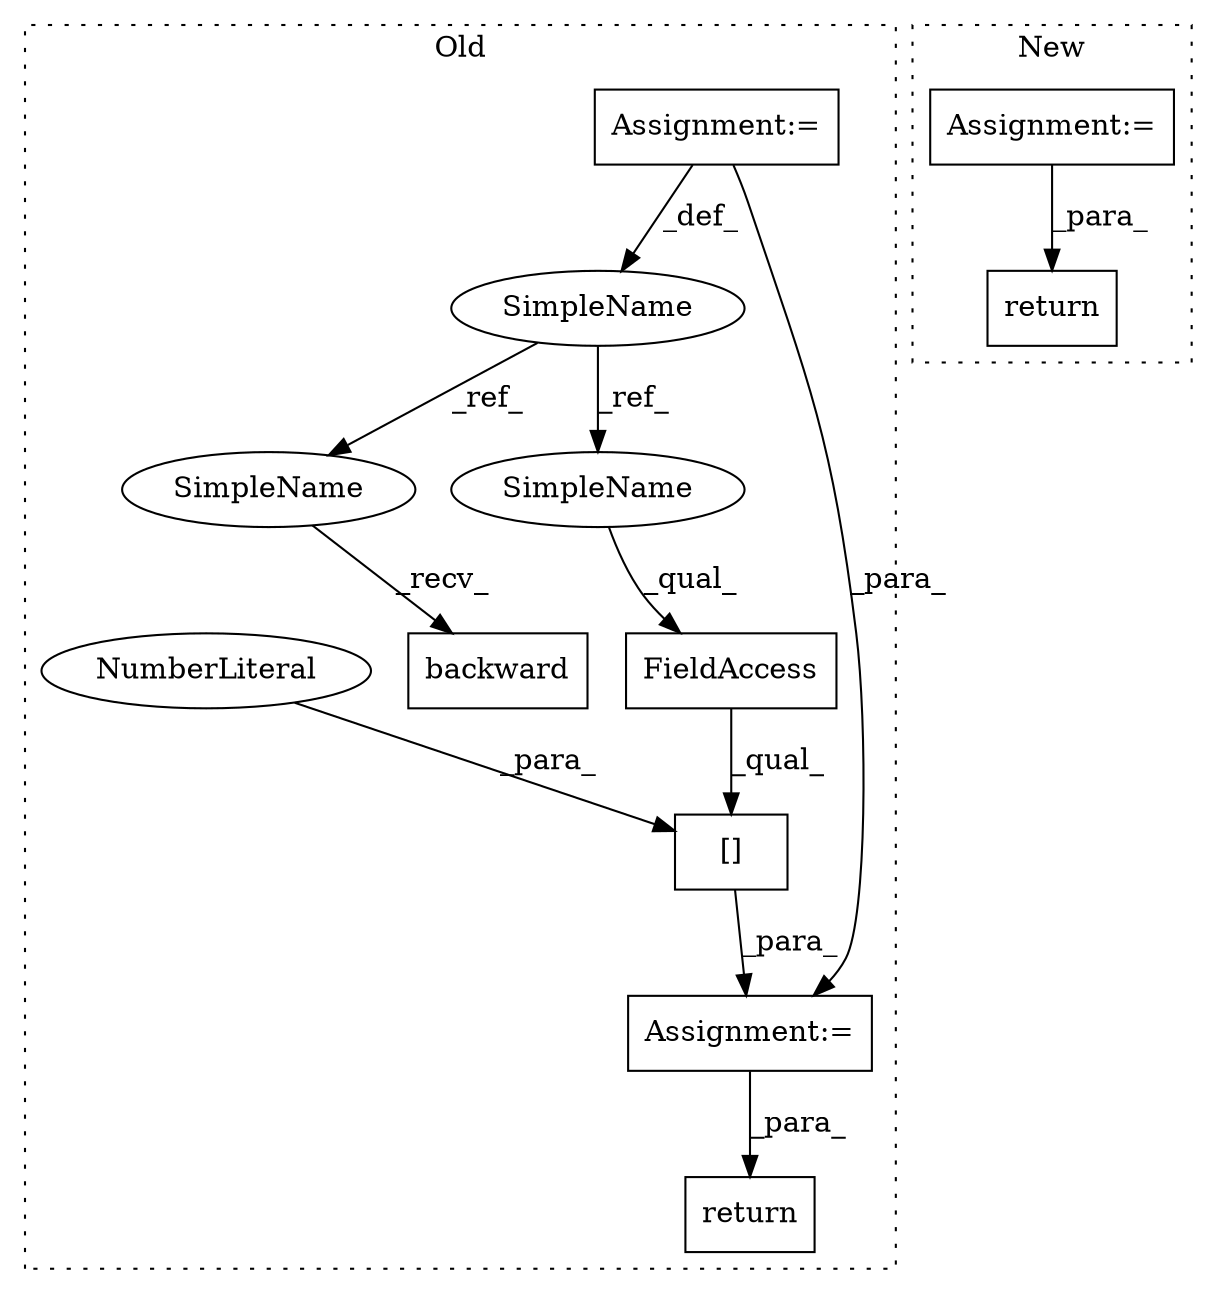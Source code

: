digraph G {
subgraph cluster0 {
1 [label="backward" a="32" s="5520" l="10" shape="box"];
3 [label="Assignment:=" a="7" s="5486" l="2" shape="box"];
4 [label="return" a="41" s="5800" l="12" shape="box"];
6 [label="[]" a="2" s="5543,5555" l="11,1" shape="box"];
7 [label="NumberLiteral" a="34" s="5554" l="1" shape="ellipse"];
8 [label="SimpleName" a="42" s="5481" l="5" shape="ellipse"];
9 [label="FieldAccess" a="22" s="5543" l="10" shape="box"];
10 [label="Assignment:=" a="7" s="5542" l="1" shape="box"];
11 [label="SimpleName" a="42" s="5514" l="5" shape="ellipse"];
12 [label="SimpleName" a="42" s="5543" l="5" shape="ellipse"];
label = "Old";
style="dotted";
}
subgraph cluster1 {
2 [label="return" a="41" s="5669" l="7" shape="box"];
5 [label="Assignment:=" a="7" s="5233" l="1" shape="box"];
label = "New";
style="dotted";
}
3 -> 10 [label="_para_"];
3 -> 8 [label="_def_"];
5 -> 2 [label="_para_"];
6 -> 10 [label="_para_"];
7 -> 6 [label="_para_"];
8 -> 11 [label="_ref_"];
8 -> 12 [label="_ref_"];
9 -> 6 [label="_qual_"];
10 -> 4 [label="_para_"];
11 -> 1 [label="_recv_"];
12 -> 9 [label="_qual_"];
}